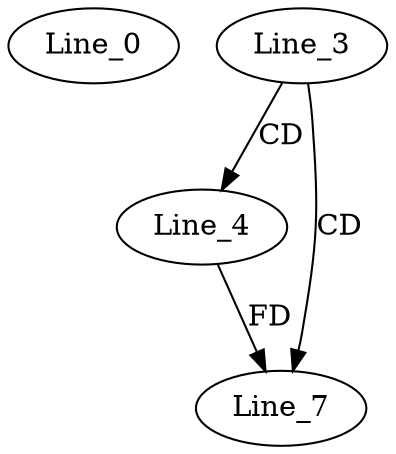 digraph G {
  Line_0;
  Line_3;
  Line_4;
  Line_7;
  Line_7;
  Line_3 -> Line_4 [ label="CD" ];
  Line_3 -> Line_7 [ label="CD" ];
  Line_4 -> Line_7 [ label="FD" ];
}
